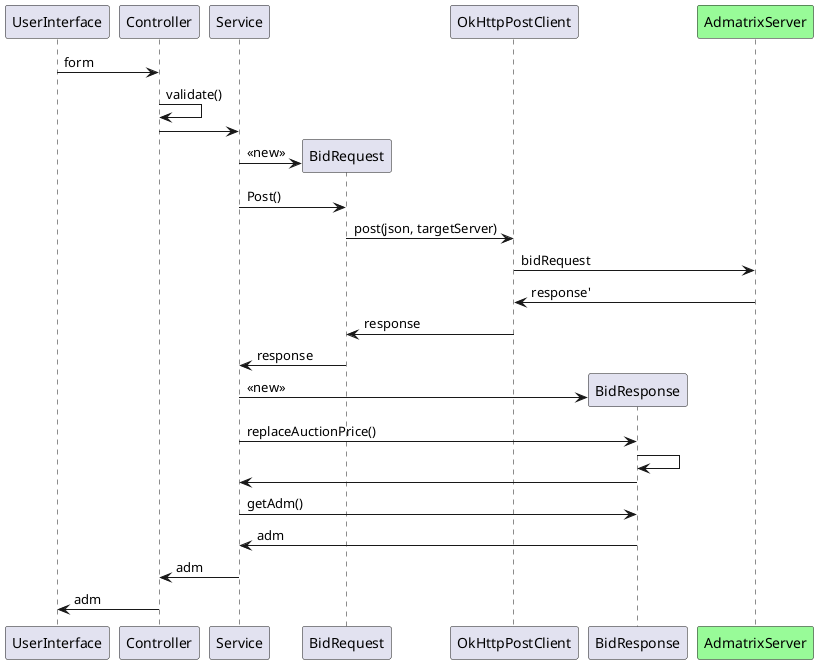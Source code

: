 @startuml

participant UserInterface
participant Controller
participant Service
participant BidRequest
participant OkHttpPostClient
participant BidResponse
participant AdmatrixServer #98FB98

UserInterface -> Controller: form

Controller -> Controller: validate()
Controller -> Service:

create BidRequest
Service -> BidRequest: <<new>>
Service -> BidRequest: Post()

BidRequest -> OkHttpPostClient: post(json, targetServer)

OkHttpPostClient -> AdmatrixServer: bidRequest
AdmatrixServer -> OkHttpPostClient: response'

OkHttpPostClient -> BidRequest: response

BidRequest -> Service: response

create BidResponse
Service -> BidResponse: <<new>>
Service -> BidResponse: replaceAuctionPrice()
BidResponse -> BidResponse
BidResponse -> Service
Service -> BidResponse: getAdm()
BidResponse -> Service: adm

Service -> Controller: adm

Controller -> UserInterface: adm

@enduml